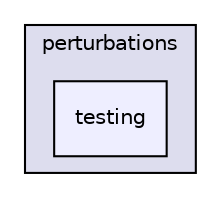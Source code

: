 digraph "src/perturbations/testing" {
  compound=true
  node [ fontsize="10", fontname="Helvetica"];
  edge [ labelfontsize="10", labelfontname="Helvetica"];
  subgraph clusterdir_6d92fb80b9641c838ab72716bed4978c {
    graph [ bgcolor="#ddddee", pencolor="black", label="perturbations" fontname="Helvetica", fontsize="10", URL="dir_6d92fb80b9641c838ab72716bed4978c.html"]
  dir_23e8d7c4e58ffa407668d3b0f9c3440d [shape=box, label="testing", style="filled", fillcolor="#eeeeff", pencolor="black", URL="dir_23e8d7c4e58ffa407668d3b0f9c3440d.html"];
  }
}
